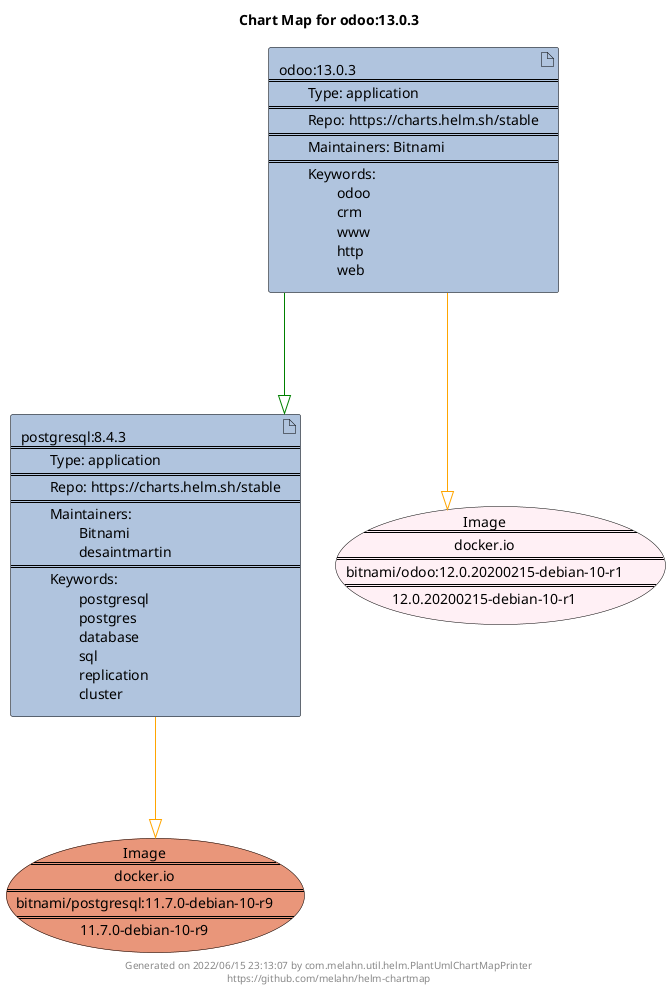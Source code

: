 @startuml
skinparam linetype ortho
skinparam backgroundColor white
skinparam usecaseBorderColor black
skinparam usecaseArrowColor LightSlateGray
skinparam artifactBorderColor black
skinparam artifactArrowColor LightSlateGray

title Chart Map for odoo:13.0.3

'There are 2 referenced Helm Charts
artifact "odoo:13.0.3\n====\n\tType: application\n====\n\tRepo: https://charts.helm.sh/stable\n====\n\tMaintainers: Bitnami\n====\n\tKeywords: \n\t\todoo\n\t\tcrm\n\t\twww\n\t\thttp\n\t\tweb" as odoo_13_0_3 #LightSteelBlue
artifact "postgresql:8.4.3\n====\n\tType: application\n====\n\tRepo: https://charts.helm.sh/stable\n====\n\tMaintainers: \n\t\tBitnami\n\t\tdesaintmartin\n====\n\tKeywords: \n\t\tpostgresql\n\t\tpostgres\n\t\tdatabase\n\t\tsql\n\t\treplication\n\t\tcluster" as postgresql_8_4_3 #LightSteelBlue

'There are 2 referenced Docker Images
usecase "Image\n====\ndocker.io\n====\nbitnami/odoo:12.0.20200215-debian-10-r1\n====\n12.0.20200215-debian-10-r1" as docker_io_bitnami_odoo_12_0_20200215_debian_10_r1 #LavenderBlush
usecase "Image\n====\ndocker.io\n====\nbitnami/postgresql:11.7.0-debian-10-r9\n====\n11.7.0-debian-10-r9" as docker_io_bitnami_postgresql_11_7_0_debian_10_r9 #DarkSalmon

'Chart Dependencies
odoo_13_0_3--[#green]-|>postgresql_8_4_3
odoo_13_0_3--[#orange]-|>docker_io_bitnami_odoo_12_0_20200215_debian_10_r1
postgresql_8_4_3--[#orange]-|>docker_io_bitnami_postgresql_11_7_0_debian_10_r9

center footer Generated on 2022/06/15 23:13:07 by com.melahn.util.helm.PlantUmlChartMapPrinter\nhttps://github.com/melahn/helm-chartmap
@enduml
